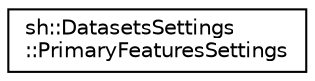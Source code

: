 digraph "Graphical Class Hierarchy"
{
 // LATEX_PDF_SIZE
  edge [fontname="Helvetica",fontsize="10",labelfontname="Helvetica",labelfontsize="10"];
  node [fontname="Helvetica",fontsize="10",shape=record];
  rankdir="LR";
  Node0 [label="sh::DatasetsSettings\l::PrimaryFeaturesSettings",height=0.2,width=0.4,color="black", fillcolor="white", style="filled",URL="$structsh_1_1_datasets_settings_1_1_primary_features_settings.html",tooltip=" "];
}
